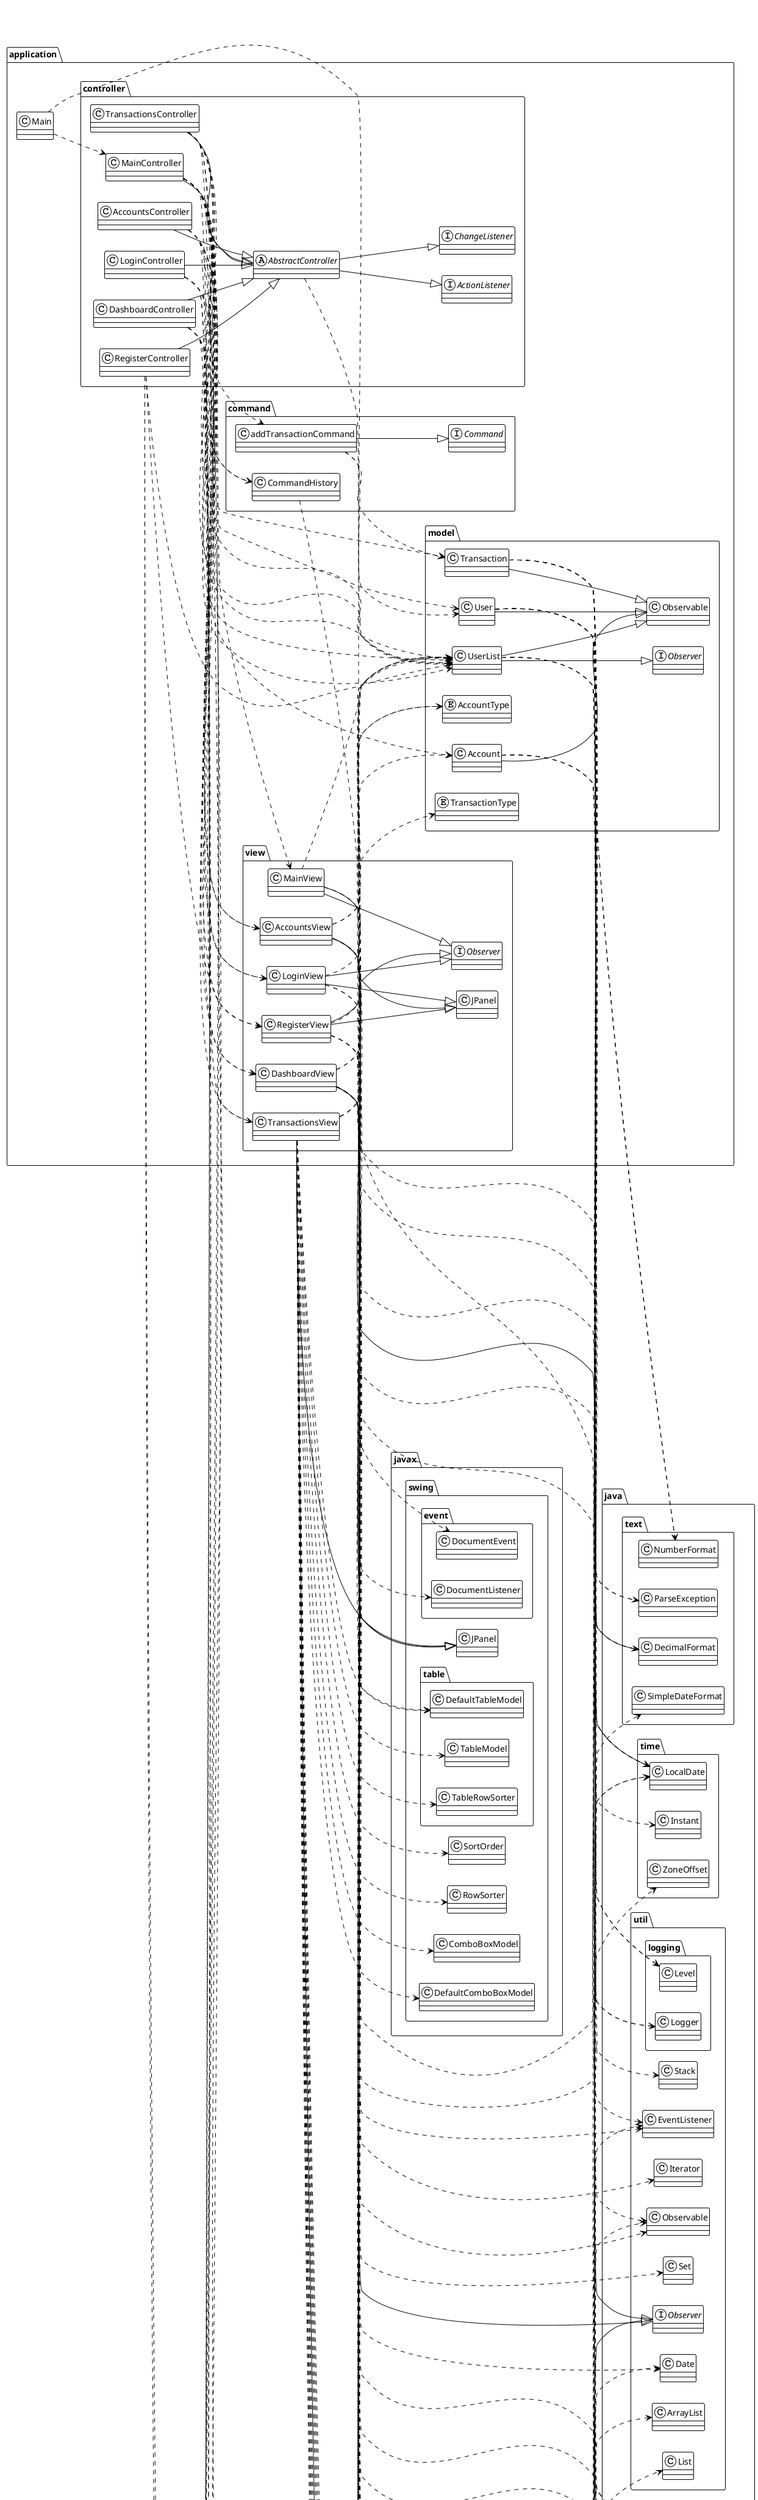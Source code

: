 @startuml
!theme plain
skinparam linestyle ortho

left to right direction

abstract class application.controller.AbstractController
annotation java.lang.Override
annotation java.lang.SuppressWarnings
class application.Main
class application.command.CommandHistory
class application.command.addTransactionCommand
class application.controller.AccountsController
class application.controller.DashboardController
class application.controller.LoginController
class application.controller.MainController
class application.controller.RegisterController
class application.controller.TransactionsController
class application.model.Account
class application.model.Observable
class application.model.Transaction
class application.model.User
class application.model.UserList
class application.view.AccountsView
class application.view.DashboardView
class application.view.JPanel
class application.view.LoginView
class application.view.MainView
class application.view.RegisterView
class application.view.TransactionsView
class java.awt.BasicStroke
class java.awt.BorderLayout
class java.awt.event.ActionEvent
class java.awt.event.ActionListener
class java.text.DecimalFormat
class java.text.NumberFormat
class java.text.ParseException
class java.text.SimpleDateFormat
class java.time.Instant
class java.time.LocalDate
class java.time.ZoneOffset
class java.util.ArrayList
class java.util.Date
class java.util.EventListener
class java.util.Iterator
class java.util.List
class java.util.Observable
class java.util.Set
class java.util.Stack
class java.util.logging.Level
class java.util.logging.Logger
class javax.swing.ComboBoxModel
class javax.swing.DefaultComboBoxModel
class javax.swing.JPanel
class javax.swing.RowSorter
class javax.swing.SortOrder
class javax.swing.event.DocumentEvent
class javax.swing.event.DocumentListener
class javax.swing.table.DefaultTableModel
class javax.swing.table.TableModel
class javax.swing.table.TableRowSorter
class org.jfree.chart.ChartFactory
class org.jfree.chart.ChartPanel
class org.jfree.chart.JFreeChart
class org.jfree.chart.plot.Plot
class org.jfree.chart.renderer.AbstractRenderer
class org.jfree.data.category.DefaultCategoryDataset
class org.jfree.data.general.DefaultPieDataset
class org.jfree.data.time.Day
class org.jfree.data.time.RegularTimePeriod
class org.jfree.data.time.TimeSeries
class org.jfree.data.time.TimeSeriesCollection
enum application.model.AccountType
enum application.model.TransactionType
interface application.command.Command
interface application.controller.ActionListener
interface application.controller.ChangeListener
interface application.model.Observer
interface application.view.Observer
interface java.util.Observer
application.controller.AbstractController ..> java.lang.Override
application.controller.AbstractController --|> application.controller.ActionListener
application.controller.AbstractController --|> application.controller.ChangeListener
application.Main ..> application.controller.MainController
application.Main ..> application.model.UserList
application.command.CommandHistory ..> java.util.Stack
application.command.addTransactionCommand ..> application.model.Transaction
application.command.addTransactionCommand ..> application.model.User
application.command.addTransactionCommand --|> application.command.Command
application.controller.AccountsController --|> application.controller.AbstractController
application.controller.AccountsController ..> java.lang.Override
application.controller.AccountsController ..> application.model.Account
application.controller.AccountsController ..> application.model.UserList
application.controller.AccountsController ..> application.view.AccountsView
application.controller.AccountsController ..> java.awt.event.ActionEvent
application.controller.DashboardController --|> application.controller.AbstractController
application.controller.DashboardController ..> java.lang.Override
application.controller.DashboardController ..> application.model.UserList
application.controller.DashboardController ..> application.view.DashboardView
application.controller.DashboardController ..> java.awt.event.ActionEvent
application.controller.LoginController --|> application.controller.AbstractController
application.controller.LoginController ..> java.lang.Override
application.controller.LoginController ..> application.model.UserList
application.controller.LoginController ..> application.view.LoginView
application.controller.LoginController ..> java.awt.event.ActionEvent
application.controller.MainController --|> application.controller.AbstractController
application.controller.MainController ..> java.lang.Override
application.controller.MainController ..> application.command.CommandHistory
application.controller.MainController ..> application.model.User
application.controller.MainController ..> application.model.UserList
application.controller.MainController ..> application.view.AccountsView
application.controller.MainController ..> application.view.DashboardView
application.controller.MainController ..> application.view.LoginView
application.controller.MainController ..> application.view.MainView
application.controller.MainController ..> application.view.RegisterView
application.controller.MainController ..> application.view.TransactionsView
application.controller.RegisterController --|> application.controller.AbstractController
application.controller.RegisterController ..> java.lang.Override
application.controller.RegisterController ..> application.model.UserList
application.controller.RegisterController ..> application.view.RegisterView
application.controller.RegisterController ..> java.awt.event.ActionEvent
application.controller.TransactionsController --|> application.controller.AbstractController
application.controller.TransactionsController ..> java.lang.Override
application.controller.TransactionsController ..> application.command.CommandHistory
application.controller.TransactionsController ..> application.command.addTransactionCommand
application.controller.TransactionsController ..> application.model.Transaction
application.controller.TransactionsController ..> application.model.UserList
application.controller.TransactionsController ..> application.view.TransactionsView
application.controller.TransactionsController ..> java.awt.event.ActionEvent
application.model.Account --|> application.model.Observable
application.model.Account ..> java.text.DecimalFormat
application.model.Account ..> java.time.Instant
application.model.Account ..> java.time.LocalDate
application.model.Transaction --|> application.model.Observable
application.model.Transaction ..> java.text.DecimalFormat
application.model.Transaction ..> java.text.NumberFormat
application.model.Transaction ..> java.text.ParseException
application.model.Transaction ..> java.time.LocalDate
application.model.Transaction ..> java.util.logging.Level
application.model.Transaction ..> java.util.logging.Logger
application.model.User ..> java.lang.Override
application.model.User --|> application.model.Observable
application.model.User ..> java.text.DecimalFormat
application.model.User ..> java.text.NumberFormat
application.model.User ..> java.text.ParseException
application.model.User ..> java.time.LocalDate
application.model.User ..> java.util.logging.Level
application.model.User ..> java.util.logging.Logger
application.model.UserList ..> java.lang.Override
application.model.UserList --|> application.model.Observable
application.model.UserList ..> java.text.DecimalFormat
application.model.UserList ..> java.time.LocalDate
application.model.UserList --|> application.model.Observer
application.view.AccountsView ..> java.lang.SuppressWarnings
application.view.AccountsView ..> application.model.UserList
application.view.AccountsView ..> java.awt.event.ActionListener
application.view.AccountsView ..> java.util.EventListener
application.view.AccountsView ..> java.util.Observable
application.view.AccountsView --|> javax.swing.JPanel
application.view.AccountsView ..> javax.swing.table.DefaultTableModel
application.view.AccountsView ..> application.model.AccountType
application.view.AccountsView --|> java.util.Observer
application.view.DashboardView ..> java.lang.SuppressWarnings
application.view.DashboardView ..> application.model.UserList
application.view.DashboardView ..> java.awt.BasicStroke
application.view.DashboardView ..> java.awt.BorderLayout
application.view.DashboardView ..> java.awt.event.ActionListener
application.view.DashboardView ..> java.time.LocalDate
application.view.DashboardView ..> java.time.ZoneOffset
application.view.DashboardView ..> java.util.Date
application.view.DashboardView ..> java.util.EventListener
application.view.DashboardView ..> java.util.Iterator
application.view.DashboardView ..> java.util.Observable
application.view.DashboardView ..> java.util.Set
application.view.DashboardView --|> javax.swing.JPanel
application.view.DashboardView ..> org.jfree.chart.ChartFactory
application.view.DashboardView ..> org.jfree.chart.ChartPanel
application.view.DashboardView ..> org.jfree.chart.JFreeChart
application.view.DashboardView ..> org.jfree.chart.plot.Plot
application.view.DashboardView ..> org.jfree.chart.renderer.AbstractRenderer
application.view.DashboardView ..> org.jfree.data.category.DefaultCategoryDataset
application.view.DashboardView ..> org.jfree.data.general.DefaultPieDataset
application.view.DashboardView ..> org.jfree.data.time.Day
application.view.DashboardView ..> org.jfree.data.time.RegularTimePeriod
application.view.DashboardView ..> org.jfree.data.time.TimeSeries
application.view.DashboardView ..> org.jfree.data.time.TimeSeriesCollection
application.view.DashboardView ..> application.model.AccountType
application.view.DashboardView --|> java.util.Observer
application.view.LoginView ..> java.lang.Override
application.view.LoginView ..> java.lang.SuppressWarnings
application.view.LoginView ..> application.model.UserList
application.view.LoginView --|> application.view.JPanel
application.view.LoginView --|> application.view.Observer
application.view.MainView ..> java.lang.Override
application.view.MainView ..> application.model.UserList
application.view.MainView --|> application.view.JPanel
application.view.MainView --|> application.view.Observer
application.view.RegisterView ..> java.lang.Override
application.view.RegisterView ..> java.lang.SuppressWarnings
application.view.RegisterView ..> application.model.UserList
application.view.RegisterView --|> application.view.JPanel
application.view.RegisterView ..> javax.swing.event.DocumentEvent
application.view.RegisterView ..> javax.swing.event.DocumentListener
application.view.RegisterView --|> application.view.Observer
application.view.TransactionsView ..> java.lang.SuppressWarnings
application.view.TransactionsView ..> application.model.Account
application.view.TransactionsView ..> application.model.UserList
application.view.TransactionsView ..> java.awt.event.ActionListener
application.view.TransactionsView ..> java.text.SimpleDateFormat
application.view.TransactionsView ..> java.time.LocalDate
application.view.TransactionsView ..> java.util.ArrayList
application.view.TransactionsView ..> java.util.Date
application.view.TransactionsView ..> java.util.EventListener
application.view.TransactionsView ..> java.util.List
application.view.TransactionsView ..> java.util.Observable
application.view.TransactionsView ..> javax.swing.ComboBoxModel
application.view.TransactionsView ..> javax.swing.DefaultComboBoxModel
application.view.TransactionsView --|> javax.swing.JPanel
application.view.TransactionsView ..> javax.swing.RowSorter
application.view.TransactionsView ..> javax.swing.SortOrder
application.view.TransactionsView ..> javax.swing.table.DefaultTableModel
application.view.TransactionsView ..> javax.swing.table.TableModel
application.view.TransactionsView ..> javax.swing.table.TableRowSorter
application.view.TransactionsView ..> application.model.TransactionType
application.view.TransactionsView --|> java.util.Observer
@enduml